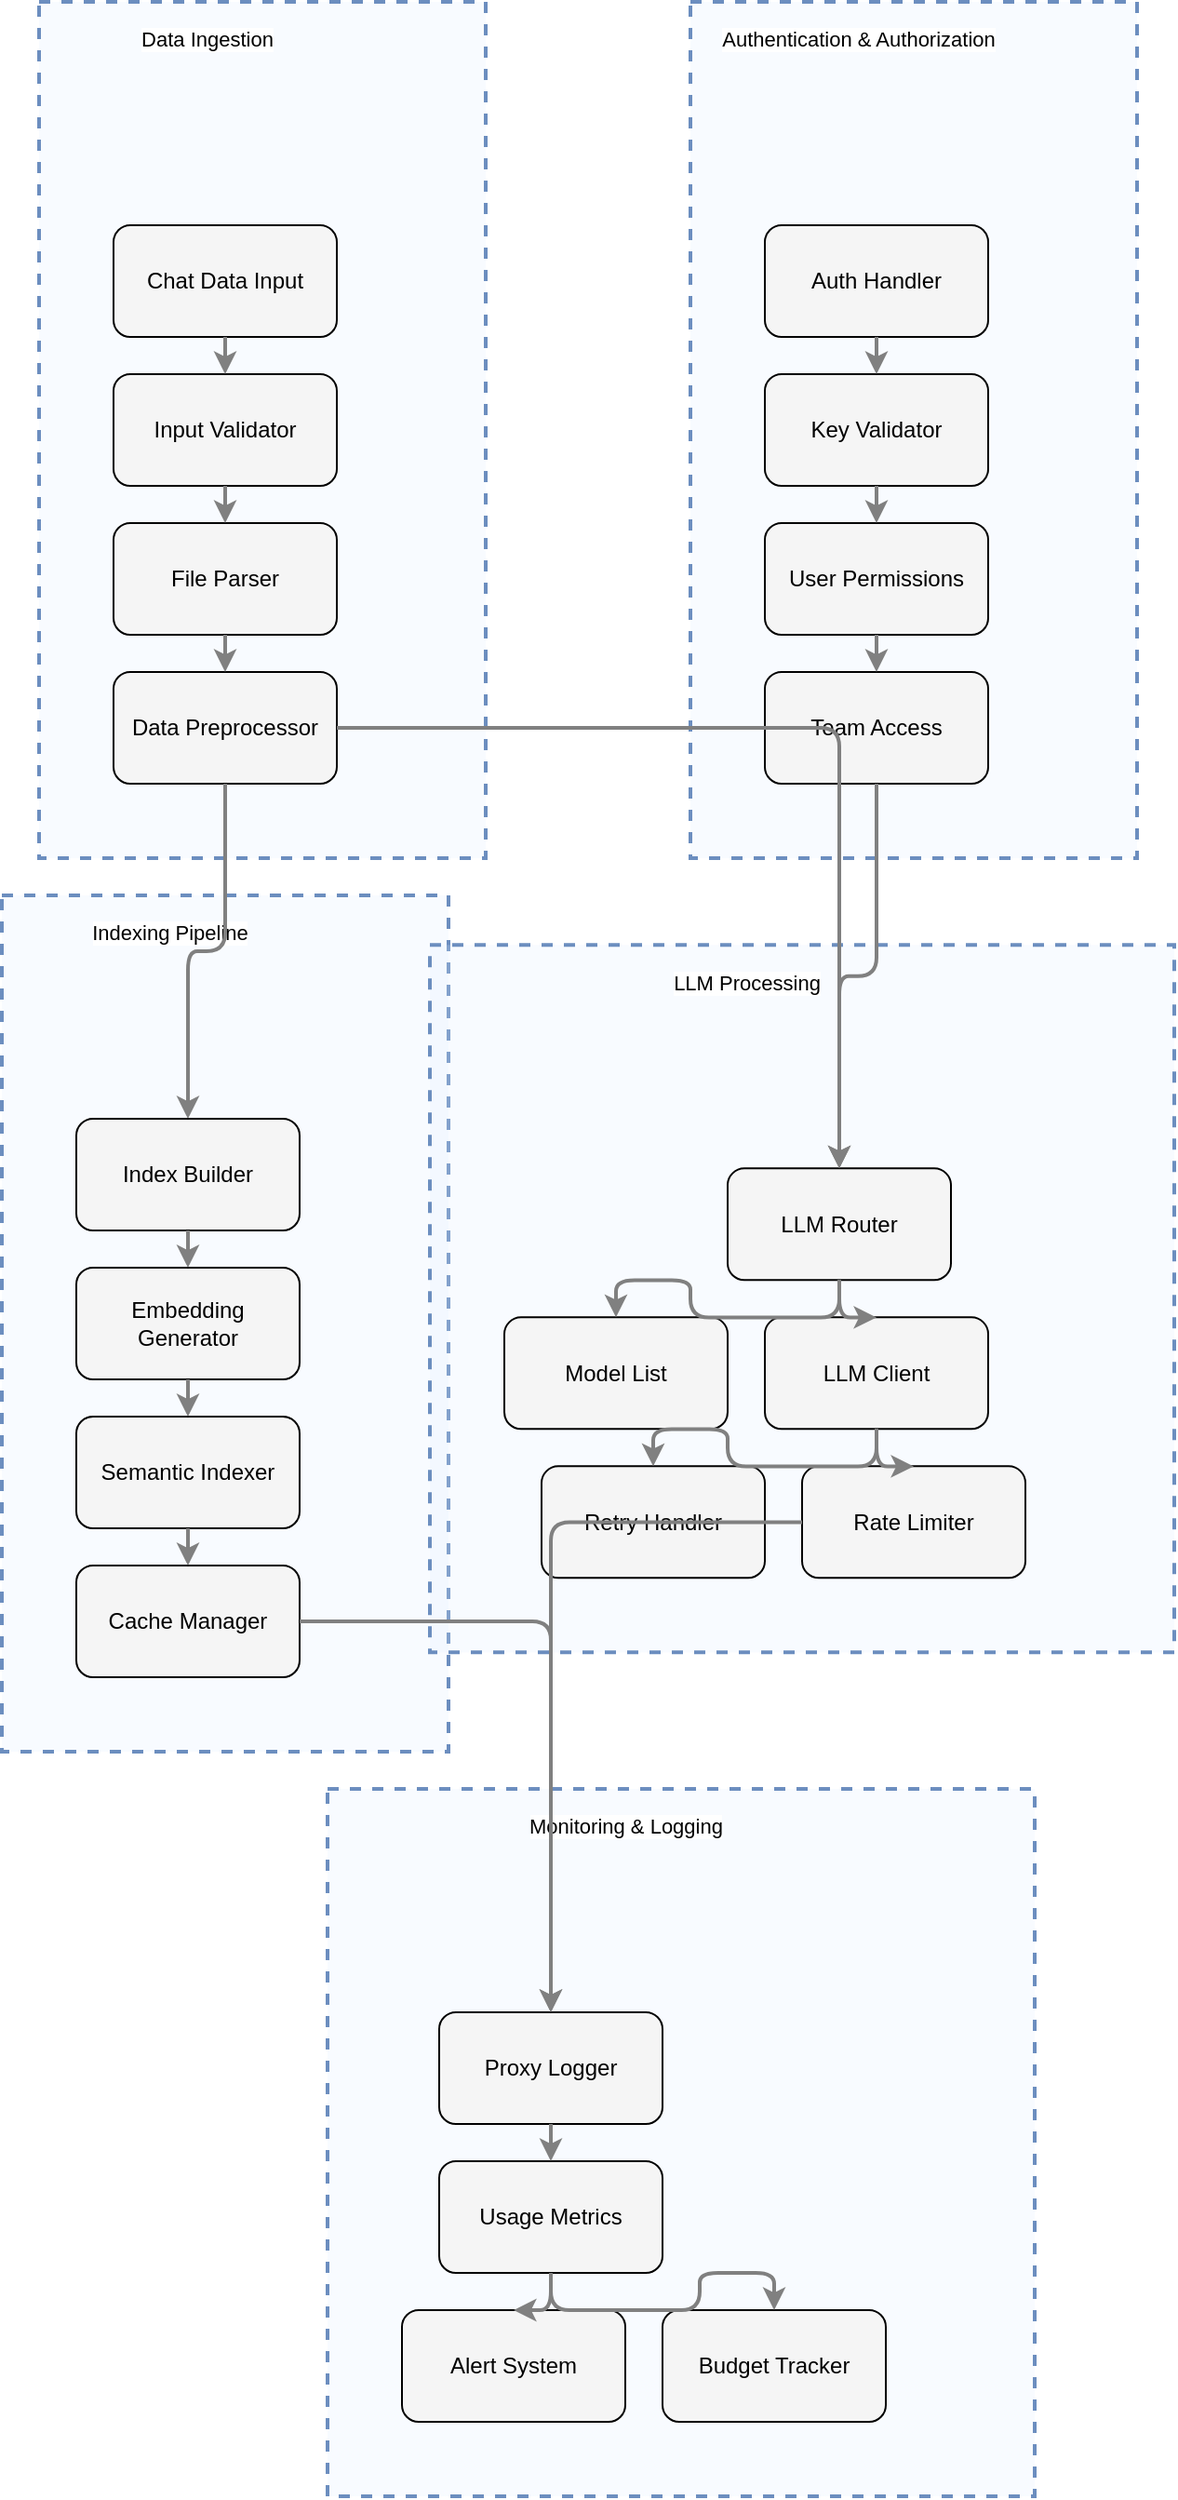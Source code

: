 <?xml version="1.0" encoding="UTF-8"?>
      <mxfile version="14.6.5" type="device">
        <diagram id="codeviz-diagram" name="System Diagram">
          <mxGraphModel dx="1000" dy="1000" grid="1" gridSize="10" guides="1" tooltips="1" connect="1" arrows="1" fold="1" page="1" pageScale="1" pageWidth="1169" pageHeight="827" math="0" shadow="0">
            <root>
              <mxCell id="0"/>
              <mxCell id="1" parent="0"/>
              <mxCell id="subGraph4" value="" style="html=1;whiteSpace=wrap;container=1;fillColor=#dae8fc;strokeColor=#6c8ebf;dashed=1;fillOpacity=20;strokeWidth=2;containerType=none;recursiveResize=0;movable=1;resizable=1;autosize=0;dropTarget=0" vertex="1" parent="1">
                <mxGeometry x="197" y="982" width="380" height="380" as="geometry"/>
              </mxCell>
              <mxCell id="subGraph4_label" value="Monitoring &amp; Logging" style="edgeLabel;html=1;align=center;verticalAlign=middle;resizable=0;labelBackgroundColor=white;spacing=5" vertex="1" parent="1">
                <mxGeometry x="205" y="990" width="304" height="24" as="geometry"/>
              </mxCell>
<mxCell id="subGraph3" value="" style="html=1;whiteSpace=wrap;container=1;fillColor=#dae8fc;strokeColor=#6c8ebf;dashed=1;fillOpacity=20;strokeWidth=2;containerType=none;recursiveResize=0;movable=1;resizable=1;autosize=0;dropTarget=0" vertex="1" parent="1">
                <mxGeometry x="22" y="502" width="240" height="460" as="geometry"/>
              </mxCell>
              <mxCell id="subGraph3_label" value="Indexing Pipeline" style="edgeLabel;html=1;align=center;verticalAlign=middle;resizable=0;labelBackgroundColor=white;spacing=5" vertex="1" parent="1">
                <mxGeometry x="30" y="510" width="164" height="24" as="geometry"/>
              </mxCell>
<mxCell id="subGraph2" value="" style="html=1;whiteSpace=wrap;container=1;fillColor=#dae8fc;strokeColor=#6c8ebf;dashed=1;fillOpacity=20;strokeWidth=2;containerType=none;recursiveResize=0;movable=1;resizable=1;autosize=0;dropTarget=0" vertex="1" parent="1">
                <mxGeometry x="392" y="22" width="240" height="460" as="geometry"/>
              </mxCell>
              <mxCell id="subGraph2_label" value="Authentication &amp; Authorization" style="edgeLabel;html=1;align=center;verticalAlign=middle;resizable=0;labelBackgroundColor=white;spacing=5" vertex="1" parent="1">
                <mxGeometry x="400" y="30" width="164" height="24" as="geometry"/>
              </mxCell>
<mxCell id="subGraph1" value="" style="html=1;whiteSpace=wrap;container=1;fillColor=#dae8fc;strokeColor=#6c8ebf;dashed=1;fillOpacity=20;strokeWidth=2;containerType=none;recursiveResize=0;movable=1;resizable=1;autosize=0;dropTarget=0" vertex="1" parent="1">
                <mxGeometry x="252" y="528.667" width="400" height="380" as="geometry"/>
              </mxCell>
              <mxCell id="subGraph1_label" value="LLM Processing" style="edgeLabel;html=1;align=center;verticalAlign=middle;resizable=0;labelBackgroundColor=white;spacing=5" vertex="1" parent="1">
                <mxGeometry x="260" y="536.667" width="324" height="24" as="geometry"/>
              </mxCell>
<mxCell id="subGraph0" value="" style="html=1;whiteSpace=wrap;container=1;fillColor=#dae8fc;strokeColor=#6c8ebf;dashed=1;fillOpacity=20;strokeWidth=2;containerType=none;recursiveResize=0;movable=1;resizable=1;autosize=0;dropTarget=0" vertex="1" parent="1">
                <mxGeometry x="42" y="22" width="240" height="460" as="geometry"/>
              </mxCell>
              <mxCell id="subGraph0_label" value="Data Ingestion" style="edgeLabel;html=1;align=center;verticalAlign=middle;resizable=0;labelBackgroundColor=white;spacing=5" vertex="1" parent="1">
                <mxGeometry x="50" y="30" width="164" height="24" as="geometry"/>
              </mxCell>
              <mxCell id="input" value="Chat Data Input" style="rounded=1;whiteSpace=wrap;html=1;fillColor=#f5f5f5" vertex="1" parent="subGraph0">
                    <mxGeometry x="40" y="120" width="120" height="60" as="geometry"/>
                  </mxCell>
<mxCell id="fileParser" value="File Parser" style="rounded=1;whiteSpace=wrap;html=1;fillColor=#f5f5f5" vertex="1" parent="subGraph0">
                    <mxGeometry x="40" y="280" width="120" height="60" as="geometry"/>
                  </mxCell>
<mxCell id="preprocessor" value="Data Preprocessor" style="rounded=1;whiteSpace=wrap;html=1;fillColor=#f5f5f5" vertex="1" parent="subGraph0">
                    <mxGeometry x="40" y="360" width="120" height="60" as="geometry"/>
                  </mxCell>
<mxCell id="validator" value="Input Validator" style="rounded=1;whiteSpace=wrap;html=1;fillColor=#f5f5f5" vertex="1" parent="subGraph0">
                    <mxGeometry x="40" y="200" width="120" height="60" as="geometry"/>
                  </mxCell>
<mxCell id="router" value="LLM Router" style="rounded=1;whiteSpace=wrap;html=1;fillColor=#f5f5f5" vertex="1" parent="subGraph1">
                    <mxGeometry x="160" y="120" width="120" height="60" as="geometry"/>
                  </mxCell>
<mxCell id="modelList" value="Model List" style="rounded=1;whiteSpace=wrap;html=1;fillColor=#f5f5f5" vertex="1" parent="subGraph1">
                    <mxGeometry x="40" y="200" width="120" height="60" as="geometry"/>
                  </mxCell>
<mxCell id="llmClient" value="LLM Client" style="rounded=1;whiteSpace=wrap;html=1;fillColor=#f5f5f5" vertex="1" parent="subGraph1">
                    <mxGeometry x="180" y="200" width="120" height="60" as="geometry"/>
                  </mxCell>
<mxCell id="retryHandler" value="Retry Handler" style="rounded=1;whiteSpace=wrap;html=1;fillColor=#f5f5f5" vertex="1" parent="subGraph1">
                    <mxGeometry x="60" y="280" width="120" height="60" as="geometry"/>
                  </mxCell>
<mxCell id="rateLimit" value="Rate Limiter" style="rounded=1;whiteSpace=wrap;html=1;fillColor=#f5f5f5" vertex="1" parent="subGraph1">
                    <mxGeometry x="200" y="280" width="120" height="60" as="geometry"/>
                  </mxCell>
<mxCell id="auth" value="Auth Handler" style="rounded=1;whiteSpace=wrap;html=1;fillColor=#f5f5f5" vertex="1" parent="subGraph2">
                    <mxGeometry x="40" y="120" width="120" height="60" as="geometry"/>
                  </mxCell>
<mxCell id="keyValidator" value="Key Validator" style="rounded=1;whiteSpace=wrap;html=1;fillColor=#f5f5f5" vertex="1" parent="subGraph2">
                    <mxGeometry x="40" y="200" width="120" height="60" as="geometry"/>
                  </mxCell>
<mxCell id="userCheck" value="User Permissions" style="rounded=1;whiteSpace=wrap;html=1;fillColor=#f5f5f5" vertex="1" parent="subGraph2">
                    <mxGeometry x="40" y="280" width="120" height="60" as="geometry"/>
                  </mxCell>
<mxCell id="teamCheck" value="Team Access" style="rounded=1;whiteSpace=wrap;html=1;fillColor=#f5f5f5" vertex="1" parent="subGraph2">
                    <mxGeometry x="40" y="360" width="120" height="60" as="geometry"/>
                  </mxCell>
<mxCell id="indexBuilder" value="Index Builder" style="rounded=1;whiteSpace=wrap;html=1;fillColor=#f5f5f5" vertex="1" parent="subGraph3">
                    <mxGeometry x="40" y="120" width="120" height="60" as="geometry"/>
                  </mxCell>
<mxCell id="embedGen" value="Embedding Generator" style="rounded=1;whiteSpace=wrap;html=1;fillColor=#f5f5f5" vertex="1" parent="subGraph3">
                    <mxGeometry x="40" y="200" width="120" height="60" as="geometry"/>
                  </mxCell>
<mxCell id="semanticIndex" value="Semantic Indexer" style="rounded=1;whiteSpace=wrap;html=1;fillColor=#f5f5f5" vertex="1" parent="subGraph3">
                    <mxGeometry x="40" y="280" width="120" height="60" as="geometry"/>
                  </mxCell>
<mxCell id="cacheLayer" value="Cache Manager" style="rounded=1;whiteSpace=wrap;html=1;fillColor=#f5f5f5" vertex="1" parent="subGraph3">
                    <mxGeometry x="40" y="360" width="120" height="60" as="geometry"/>
                  </mxCell>
<mxCell id="logger" value="Proxy Logger" style="rounded=1;whiteSpace=wrap;html=1;fillColor=#f5f5f5" vertex="1" parent="subGraph4">
                    <mxGeometry x="60" y="120" width="120" height="60" as="geometry"/>
                  </mxCell>
<mxCell id="metrics" value="Usage Metrics" style="rounded=1;whiteSpace=wrap;html=1;fillColor=#f5f5f5" vertex="1" parent="subGraph4">
                    <mxGeometry x="60" y="200" width="120" height="60" as="geometry"/>
                  </mxCell>
<mxCell id="alerting" value="Alert System" style="rounded=1;whiteSpace=wrap;html=1;fillColor=#f5f5f5" vertex="1" parent="subGraph4">
                    <mxGeometry x="40" y="280" width="120" height="60" as="geometry"/>
                  </mxCell>
<mxCell id="budgetTracker" value="Budget Tracker" style="rounded=1;whiteSpace=wrap;html=1;fillColor=#f5f5f5" vertex="1" parent="subGraph4">
                    <mxGeometry x="180" y="280" width="120" height="60" as="geometry"/>
                  </mxCell>
              <mxCell id="edge-L_input_validator_0" style="edgeStyle=orthogonalEdgeStyle;rounded=1;orthogonalLoop=1;jettySize=auto;html=1;strokeColor=#808080;strokeWidth=2;jumpStyle=arc;jumpSize=10;spacing=15;labelBackgroundColor=white;labelBorderColor=none" edge="1" parent="1" source="input" target="validator">
                  <mxGeometry relative="1" as="geometry"/>
                </mxCell>
<mxCell id="edge-L_validator_fileParser_1" style="edgeStyle=orthogonalEdgeStyle;rounded=1;orthogonalLoop=1;jettySize=auto;html=1;strokeColor=#808080;strokeWidth=2;jumpStyle=arc;jumpSize=10;spacing=15;labelBackgroundColor=white;labelBorderColor=none" edge="1" parent="1" source="validator" target="fileParser">
                  <mxGeometry relative="1" as="geometry"/>
                </mxCell>
<mxCell id="edge-L_fileParser_preprocessor_2" style="edgeStyle=orthogonalEdgeStyle;rounded=1;orthogonalLoop=1;jettySize=auto;html=1;strokeColor=#808080;strokeWidth=2;jumpStyle=arc;jumpSize=10;spacing=15;labelBackgroundColor=white;labelBorderColor=none" edge="1" parent="1" source="fileParser" target="preprocessor">
                  <mxGeometry relative="1" as="geometry"/>
                </mxCell>
<mxCell id="edge-L_preprocessor_indexBuilder_3" style="edgeStyle=orthogonalEdgeStyle;rounded=1;orthogonalLoop=1;jettySize=auto;html=1;strokeColor=#808080;strokeWidth=2;jumpStyle=arc;jumpSize=10;spacing=15;labelBackgroundColor=white;labelBorderColor=none" edge="1" parent="1" source="preprocessor" target="indexBuilder">
                  <mxGeometry relative="1" as="geometry"/>
                </mxCell>
<mxCell id="edge-L_indexBuilder_embedGen_4" style="edgeStyle=orthogonalEdgeStyle;rounded=1;orthogonalLoop=1;jettySize=auto;html=1;strokeColor=#808080;strokeWidth=2;jumpStyle=arc;jumpSize=10;spacing=15;labelBackgroundColor=white;labelBorderColor=none" edge="1" parent="1" source="indexBuilder" target="embedGen">
                  <mxGeometry relative="1" as="geometry"/>
                </mxCell>
<mxCell id="edge-L_embedGen_semanticIndex_5" style="edgeStyle=orthogonalEdgeStyle;rounded=1;orthogonalLoop=1;jettySize=auto;html=1;strokeColor=#808080;strokeWidth=2;jumpStyle=arc;jumpSize=10;spacing=15;labelBackgroundColor=white;labelBorderColor=none" edge="1" parent="1" source="embedGen" target="semanticIndex">
                  <mxGeometry relative="1" as="geometry"/>
                </mxCell>
<mxCell id="edge-L_semanticIndex_cacheLayer_6" style="edgeStyle=orthogonalEdgeStyle;rounded=1;orthogonalLoop=1;jettySize=auto;html=1;strokeColor=#808080;strokeWidth=2;jumpStyle=arc;jumpSize=10;spacing=15;labelBackgroundColor=white;labelBorderColor=none" edge="1" parent="1" source="semanticIndex" target="cacheLayer">
                  <mxGeometry relative="1" as="geometry"/>
                </mxCell>
<mxCell id="edge-L_auth_keyValidator_7" style="edgeStyle=orthogonalEdgeStyle;rounded=1;orthogonalLoop=1;jettySize=auto;html=1;strokeColor=#808080;strokeWidth=2;jumpStyle=arc;jumpSize=10;spacing=15;labelBackgroundColor=white;labelBorderColor=none" edge="1" parent="1" source="auth" target="keyValidator">
                  <mxGeometry relative="1" as="geometry"/>
                </mxCell>
<mxCell id="edge-L_keyValidator_userCheck_8" style="edgeStyle=orthogonalEdgeStyle;rounded=1;orthogonalLoop=1;jettySize=auto;html=1;strokeColor=#808080;strokeWidth=2;jumpStyle=arc;jumpSize=10;spacing=15;labelBackgroundColor=white;labelBorderColor=none" edge="1" parent="1" source="keyValidator" target="userCheck">
                  <mxGeometry relative="1" as="geometry"/>
                </mxCell>
<mxCell id="edge-L_userCheck_teamCheck_9" style="edgeStyle=orthogonalEdgeStyle;rounded=1;orthogonalLoop=1;jettySize=auto;html=1;strokeColor=#808080;strokeWidth=2;jumpStyle=arc;jumpSize=10;spacing=15;labelBackgroundColor=white;labelBorderColor=none" edge="1" parent="1" source="userCheck" target="teamCheck">
                  <mxGeometry relative="1" as="geometry"/>
                </mxCell>
<mxCell id="edge-L_router_modelList_10" style="edgeStyle=orthogonalEdgeStyle;rounded=1;orthogonalLoop=1;jettySize=auto;html=1;strokeColor=#808080;strokeWidth=2;jumpStyle=arc;jumpSize=10;spacing=15;labelBackgroundColor=white;labelBorderColor=none" edge="1" parent="1" source="router" target="modelList">
                  <mxGeometry relative="1" as="geometry"/>
                </mxCell>
<mxCell id="edge-L_router_llmClient_11" style="edgeStyle=orthogonalEdgeStyle;rounded=1;orthogonalLoop=1;jettySize=auto;html=1;strokeColor=#808080;strokeWidth=2;jumpStyle=arc;jumpSize=10;spacing=15;labelBackgroundColor=white;labelBorderColor=none" edge="1" parent="1" source="router" target="llmClient">
                  <mxGeometry relative="1" as="geometry"/>
                </mxCell>
<mxCell id="edge-L_llmClient_retryHandler_12" style="edgeStyle=orthogonalEdgeStyle;rounded=1;orthogonalLoop=1;jettySize=auto;html=1;strokeColor=#808080;strokeWidth=2;jumpStyle=arc;jumpSize=10;spacing=15;labelBackgroundColor=white;labelBorderColor=none" edge="1" parent="1" source="llmClient" target="retryHandler">
                  <mxGeometry relative="1" as="geometry"/>
                </mxCell>
<mxCell id="edge-L_llmClient_rateLimit_13" style="edgeStyle=orthogonalEdgeStyle;rounded=1;orthogonalLoop=1;jettySize=auto;html=1;strokeColor=#808080;strokeWidth=2;jumpStyle=arc;jumpSize=10;spacing=15;labelBackgroundColor=white;labelBorderColor=none" edge="1" parent="1" source="llmClient" target="rateLimit">
                  <mxGeometry relative="1" as="geometry"/>
                </mxCell>
<mxCell id="edge-L_logger_metrics_14" style="edgeStyle=orthogonalEdgeStyle;rounded=1;orthogonalLoop=1;jettySize=auto;html=1;strokeColor=#808080;strokeWidth=2;jumpStyle=arc;jumpSize=10;spacing=15;labelBackgroundColor=white;labelBorderColor=none" edge="1" parent="1" source="logger" target="metrics">
                  <mxGeometry relative="1" as="geometry"/>
                </mxCell>
<mxCell id="edge-L_metrics_alerting_15" style="edgeStyle=orthogonalEdgeStyle;rounded=1;orthogonalLoop=1;jettySize=auto;html=1;strokeColor=#808080;strokeWidth=2;jumpStyle=arc;jumpSize=10;spacing=15;labelBackgroundColor=white;labelBorderColor=none" edge="1" parent="1" source="metrics" target="alerting">
                  <mxGeometry relative="1" as="geometry"/>
                </mxCell>
<mxCell id="edge-L_metrics_budgetTracker_16" style="edgeStyle=orthogonalEdgeStyle;rounded=1;orthogonalLoop=1;jettySize=auto;html=1;strokeColor=#808080;strokeWidth=2;jumpStyle=arc;jumpSize=10;spacing=15;labelBackgroundColor=white;labelBorderColor=none" edge="1" parent="1" source="metrics" target="budgetTracker">
                  <mxGeometry relative="1" as="geometry"/>
                </mxCell>
<mxCell id="edge-L_preprocessor_router_17" style="edgeStyle=orthogonalEdgeStyle;rounded=1;orthogonalLoop=1;jettySize=auto;html=1;strokeColor=#808080;strokeWidth=2;jumpStyle=arc;jumpSize=10;spacing=15;labelBackgroundColor=white;labelBorderColor=none" edge="1" parent="1" source="preprocessor" target="router">
                  <mxGeometry relative="1" as="geometry"/>
                </mxCell>
<mxCell id="edge-L_teamCheck_router_18" style="edgeStyle=orthogonalEdgeStyle;rounded=1;orthogonalLoop=1;jettySize=auto;html=1;strokeColor=#808080;strokeWidth=2;jumpStyle=arc;jumpSize=10;spacing=15;labelBackgroundColor=white;labelBorderColor=none" edge="1" parent="1" source="teamCheck" target="router">
                  <mxGeometry relative="1" as="geometry"/>
                </mxCell>
<mxCell id="edge-L_rateLimit_logger_19" style="edgeStyle=orthogonalEdgeStyle;rounded=1;orthogonalLoop=1;jettySize=auto;html=1;strokeColor=#808080;strokeWidth=2;jumpStyle=arc;jumpSize=10;spacing=15;labelBackgroundColor=white;labelBorderColor=none" edge="1" parent="1" source="rateLimit" target="logger">
                  <mxGeometry relative="1" as="geometry"/>
                </mxCell>
<mxCell id="edge-L_cacheLayer_logger_20" style="edgeStyle=orthogonalEdgeStyle;rounded=1;orthogonalLoop=1;jettySize=auto;html=1;strokeColor=#808080;strokeWidth=2;jumpStyle=arc;jumpSize=10;spacing=15;labelBackgroundColor=white;labelBorderColor=none" edge="1" parent="1" source="cacheLayer" target="logger">
                  <mxGeometry relative="1" as="geometry"/>
                </mxCell>
            </root>
          </mxGraphModel>
        </diagram>
      </mxfile>
